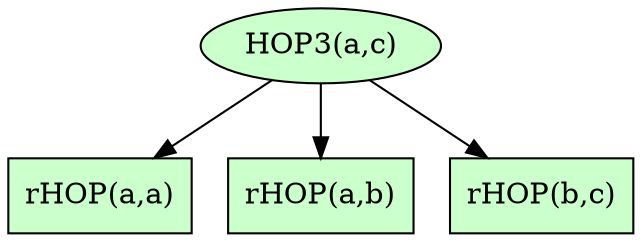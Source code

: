 digraph
{
	rankdir="TB"

	node [shape="box", style=filled, color=black, fillcolor="#CBFFCB"]


	node [shape="box", style=filled, color=black, fillcolor="#FF8383"]


	node [shape="box", style="rounded,filled", color=black, fillcolor="#CBFFCB"]


	node [shape="box", style="rounded,filled", color=black, fillcolor="#FF8383"]


	node [shape="ellipse", style=filled, color=black, fillcolor="#CBFFCB"]
REL_HOP3_WON_a_c_ [label="HOP3(a,c)", texlbl="$HOP3(a,c)$"]


	node [shape="ellipse", style=filled, color=black, fillcolor="#FF8383"]


	node [shape="ellipse", style=filled, color=black, fillcolor="#CBFFCB"]


	node [shape="ellipse", style=filled, color=black, fillcolor="#FF8383"]


	node [shape="box", style=filled, color=black, fillcolor="#CBFFCB"]
EDB_rHOP_WON_a_a_ [label="rHOP(a,a)", texlbl="$rHOP(a,a)$"]
EDB_rHOP_WON_a_b_ [label="rHOP(a,b)", texlbl="$rHOP(a,b)$"]
EDB_rHOP_WON_b_c_ [label="rHOP(b,c)", texlbl="$rHOP(b,c)$"]


	node [shape="box", style=filled, color=black, fillcolor="#FF8383"]


	node [shape="point"]


	node [shape="square", width=0.011, height=0.011, fillcolor=black]
	REL_HOP3_WON_a_c_ -> EDB_rHOP_WON_a_a_
	REL_HOP3_WON_a_c_ -> EDB_rHOP_WON_a_b_
	REL_HOP3_WON_a_c_ -> EDB_rHOP_WON_b_c_

}
